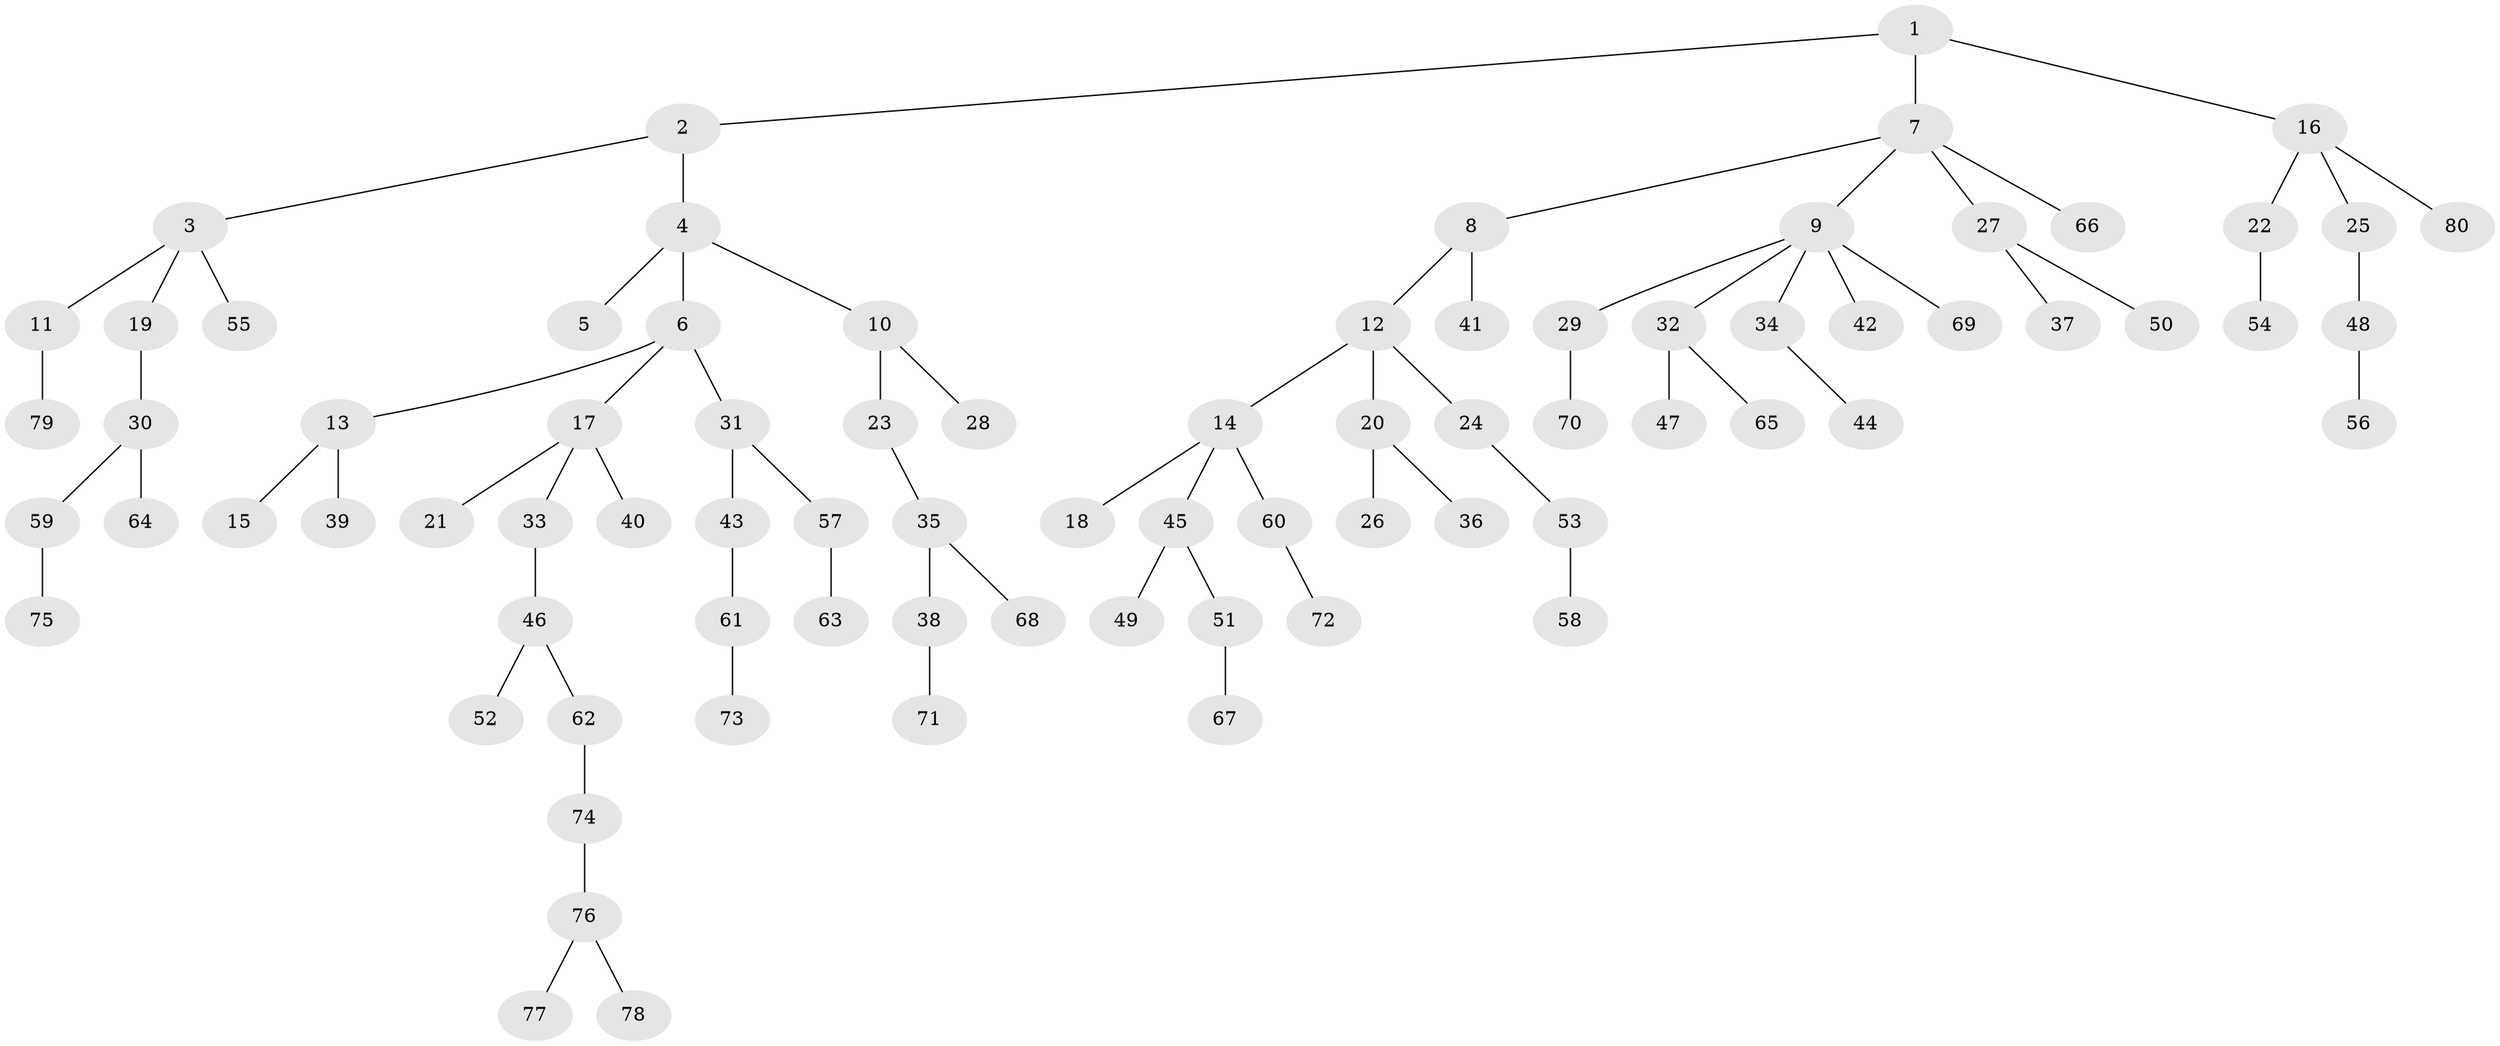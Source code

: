 // Generated by graph-tools (version 1.1) at 2025/15/03/09/25 04:15:42]
// undirected, 80 vertices, 79 edges
graph export_dot {
graph [start="1"]
  node [color=gray90,style=filled];
  1;
  2;
  3;
  4;
  5;
  6;
  7;
  8;
  9;
  10;
  11;
  12;
  13;
  14;
  15;
  16;
  17;
  18;
  19;
  20;
  21;
  22;
  23;
  24;
  25;
  26;
  27;
  28;
  29;
  30;
  31;
  32;
  33;
  34;
  35;
  36;
  37;
  38;
  39;
  40;
  41;
  42;
  43;
  44;
  45;
  46;
  47;
  48;
  49;
  50;
  51;
  52;
  53;
  54;
  55;
  56;
  57;
  58;
  59;
  60;
  61;
  62;
  63;
  64;
  65;
  66;
  67;
  68;
  69;
  70;
  71;
  72;
  73;
  74;
  75;
  76;
  77;
  78;
  79;
  80;
  1 -- 2;
  1 -- 7;
  1 -- 16;
  2 -- 3;
  2 -- 4;
  3 -- 11;
  3 -- 19;
  3 -- 55;
  4 -- 5;
  4 -- 6;
  4 -- 10;
  6 -- 13;
  6 -- 17;
  6 -- 31;
  7 -- 8;
  7 -- 9;
  7 -- 27;
  7 -- 66;
  8 -- 12;
  8 -- 41;
  9 -- 29;
  9 -- 32;
  9 -- 34;
  9 -- 42;
  9 -- 69;
  10 -- 23;
  10 -- 28;
  11 -- 79;
  12 -- 14;
  12 -- 20;
  12 -- 24;
  13 -- 15;
  13 -- 39;
  14 -- 18;
  14 -- 45;
  14 -- 60;
  16 -- 22;
  16 -- 25;
  16 -- 80;
  17 -- 21;
  17 -- 33;
  17 -- 40;
  19 -- 30;
  20 -- 26;
  20 -- 36;
  22 -- 54;
  23 -- 35;
  24 -- 53;
  25 -- 48;
  27 -- 37;
  27 -- 50;
  29 -- 70;
  30 -- 59;
  30 -- 64;
  31 -- 43;
  31 -- 57;
  32 -- 47;
  32 -- 65;
  33 -- 46;
  34 -- 44;
  35 -- 38;
  35 -- 68;
  38 -- 71;
  43 -- 61;
  45 -- 49;
  45 -- 51;
  46 -- 52;
  46 -- 62;
  48 -- 56;
  51 -- 67;
  53 -- 58;
  57 -- 63;
  59 -- 75;
  60 -- 72;
  61 -- 73;
  62 -- 74;
  74 -- 76;
  76 -- 77;
  76 -- 78;
}

